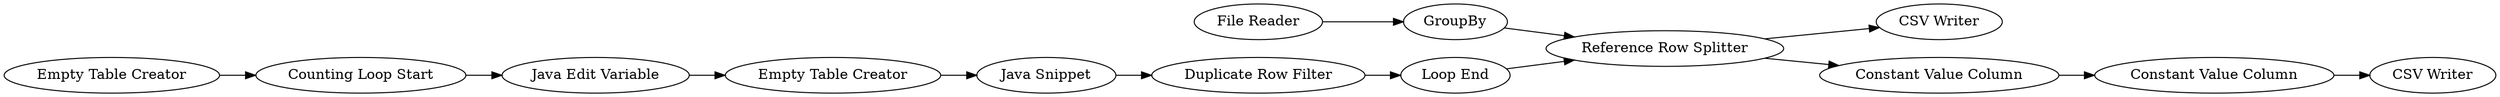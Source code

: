 digraph {
	4 -> 7
	16 -> 15
	11 -> 12
	18 -> 19
	3 -> 8
	9 -> 4
	12 -> 16
	17 -> 18
	2 -> 3
	8 -> 16
	6 -> 2
	7 -> 6
	16 -> 17
	16 [label="Reference Row Splitter"]
	7 [label="Java Edit Variable"]
	9 [label="Empty Table Creator"]
	11 [label="File Reader"]
	4 [label="Counting Loop Start"]
	18 [label="Constant Value Column"]
	8 [label="Loop End"]
	6 [label="Empty Table Creator"]
	15 [label="CSV Writer"]
	17 [label="Constant Value Column"]
	3 [label="Duplicate Row Filter"]
	2 [label="Java Snippet"]
	12 [label=GroupBy]
	19 [label="CSV Writer"]
	rankdir=LR
}
